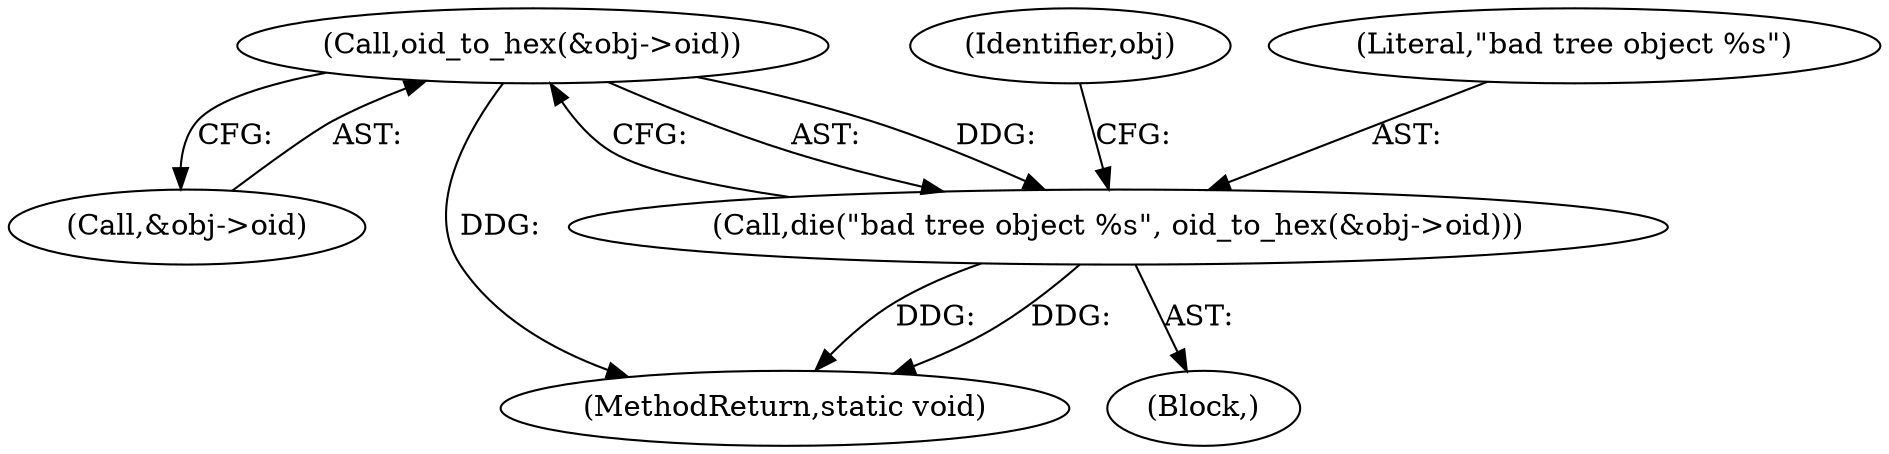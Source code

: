 digraph "0_git_de1e67d0703894cb6ea782e36abb63976ab07e60_4@pointer" {
"1000174" [label="(Call,oid_to_hex(&obj->oid))"];
"1000172" [label="(Call,die(\"bad tree object %s\", oid_to_hex(&obj->oid)))"];
"1000166" [label="(Block,)"];
"1000181" [label="(Identifier,obj)"];
"1000173" [label="(Literal,\"bad tree object %s\")"];
"1000175" [label="(Call,&obj->oid)"];
"1000174" [label="(Call,oid_to_hex(&obj->oid))"];
"1000296" [label="(MethodReturn,static void)"];
"1000172" [label="(Call,die(\"bad tree object %s\", oid_to_hex(&obj->oid)))"];
"1000174" -> "1000172"  [label="AST: "];
"1000174" -> "1000175"  [label="CFG: "];
"1000175" -> "1000174"  [label="AST: "];
"1000172" -> "1000174"  [label="CFG: "];
"1000174" -> "1000296"  [label="DDG: "];
"1000174" -> "1000172"  [label="DDG: "];
"1000172" -> "1000166"  [label="AST: "];
"1000173" -> "1000172"  [label="AST: "];
"1000181" -> "1000172"  [label="CFG: "];
"1000172" -> "1000296"  [label="DDG: "];
"1000172" -> "1000296"  [label="DDG: "];
}
